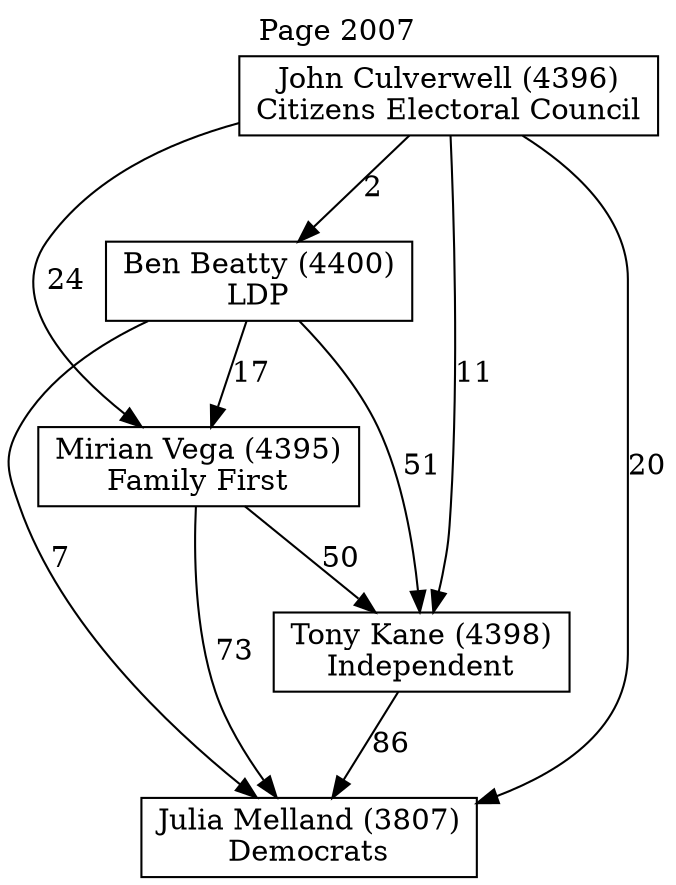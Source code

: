 // House preference flow
digraph "Julia Melland (3807)_Page_2007" {
	graph [label="Page 2007" labelloc=t mclimit=2]
	node [shape=box]
	"Julia Melland (3807)" [label="Julia Melland (3807)
Democrats"]
	"Tony Kane (4398)" [label="Tony Kane (4398)
Independent"]
	"Mirian Vega (4395)" [label="Mirian Vega (4395)
Family First"]
	"Ben Beatty (4400)" [label="Ben Beatty (4400)
LDP"]
	"John Culverwell (4396)" [label="John Culverwell (4396)
Citizens Electoral Council"]
	"Tony Kane (4398)" -> "Julia Melland (3807)" [label=86]
	"Mirian Vega (4395)" -> "Tony Kane (4398)" [label=50]
	"Ben Beatty (4400)" -> "Mirian Vega (4395)" [label=17]
	"John Culverwell (4396)" -> "Ben Beatty (4400)" [label=2]
	"Mirian Vega (4395)" -> "Julia Melland (3807)" [label=73]
	"Ben Beatty (4400)" -> "Julia Melland (3807)" [label=7]
	"John Culverwell (4396)" -> "Julia Melland (3807)" [label=20]
	"John Culverwell (4396)" -> "Mirian Vega (4395)" [label=24]
	"Ben Beatty (4400)" -> "Tony Kane (4398)" [label=51]
	"John Culverwell (4396)" -> "Tony Kane (4398)" [label=11]
}
